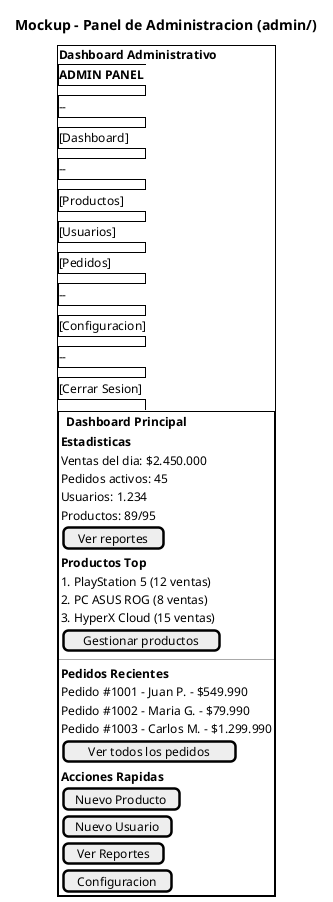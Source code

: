 @startsalt mockup-panel-admin
title Mockup - Panel de Administracion (admin/)

{+
  **Dashboard Administrativo**
  
  {/ 
    **ADMIN PANEL**
    --
    [Dashboard]
    --
    [Productos]
    [Usuarios] 
    [Pedidos]
    --
    [Configuracion]
    --
    [Cerrar Sesion]
  }
  |
  {+
    { . | **Dashboard Principal** | . }
    
    {
      **Estadisticas**
      
      Ventas del dia: $2.450.000
      Pedidos activos: 45
      Usuarios: 1.234
      Productos: 89/95
      
      [Ver reportes]
    }
    |
    {
      **Productos Top**
      
      1. PlayStation 5 (12 ventas)
      2. PC ASUS ROG (8 ventas)
      3. HyperX Cloud (15 ventas)
      
      [Gestionar productos]
    }
    --
    {
      **Pedidos Recientes**
      
      Pedido #1001 - Juan P. - $549.990
      Pedido #1002 - Maria G. - $79.990
      Pedido #1003 - Carlos M. - $1.299.990
      
      [Ver todos los pedidos]
    }
    |
    {
      **Acciones Rapidas**
      
      [Nuevo Producto]
      [Nuevo Usuario]
      [Ver Reportes]
      [Configuracion]
    }
  }
}

@endsalt